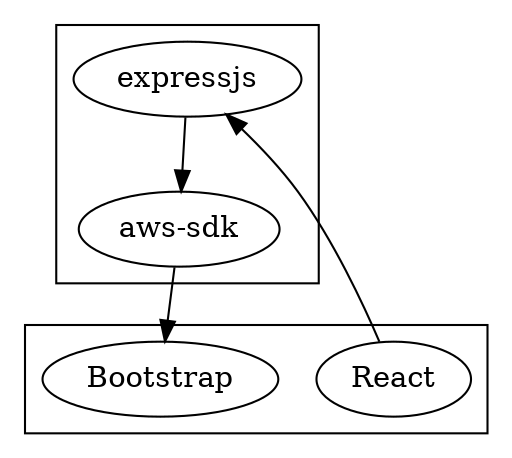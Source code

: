 digraph G {
    subgraph cluster_frontend {
        React;
        Bootstrap;
    }
    
    subgraph cluster_backend {
        expressjs;
        "aws-sdk";
    }
    
    React -> expressjs;
    expressjs -> "aws-sdk";
    "aws-sdk" -> Bootstrap;
}